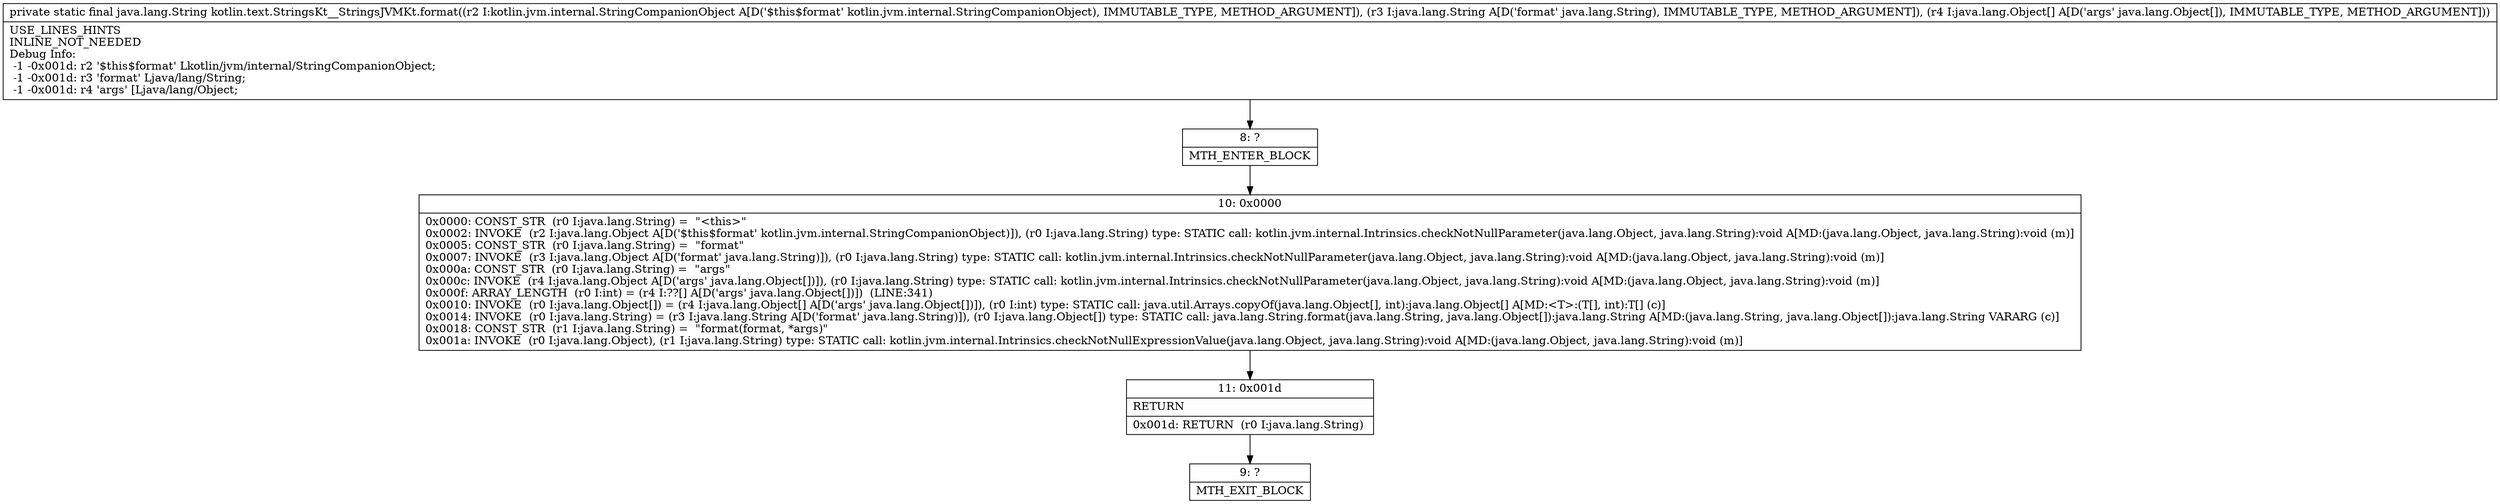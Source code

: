 digraph "CFG forkotlin.text.StringsKt__StringsJVMKt.format(Lkotlin\/jvm\/internal\/StringCompanionObject;Ljava\/lang\/String;[Ljava\/lang\/Object;)Ljava\/lang\/String;" {
Node_8 [shape=record,label="{8\:\ ?|MTH_ENTER_BLOCK\l}"];
Node_10 [shape=record,label="{10\:\ 0x0000|0x0000: CONST_STR  (r0 I:java.lang.String) =  \"\<this\>\" \l0x0002: INVOKE  (r2 I:java.lang.Object A[D('$this$format' kotlin.jvm.internal.StringCompanionObject)]), (r0 I:java.lang.String) type: STATIC call: kotlin.jvm.internal.Intrinsics.checkNotNullParameter(java.lang.Object, java.lang.String):void A[MD:(java.lang.Object, java.lang.String):void (m)]\l0x0005: CONST_STR  (r0 I:java.lang.String) =  \"format\" \l0x0007: INVOKE  (r3 I:java.lang.Object A[D('format' java.lang.String)]), (r0 I:java.lang.String) type: STATIC call: kotlin.jvm.internal.Intrinsics.checkNotNullParameter(java.lang.Object, java.lang.String):void A[MD:(java.lang.Object, java.lang.String):void (m)]\l0x000a: CONST_STR  (r0 I:java.lang.String) =  \"args\" \l0x000c: INVOKE  (r4 I:java.lang.Object A[D('args' java.lang.Object[])]), (r0 I:java.lang.String) type: STATIC call: kotlin.jvm.internal.Intrinsics.checkNotNullParameter(java.lang.Object, java.lang.String):void A[MD:(java.lang.Object, java.lang.String):void (m)]\l0x000f: ARRAY_LENGTH  (r0 I:int) = (r4 I:??[] A[D('args' java.lang.Object[])])  (LINE:341)\l0x0010: INVOKE  (r0 I:java.lang.Object[]) = (r4 I:java.lang.Object[] A[D('args' java.lang.Object[])]), (r0 I:int) type: STATIC call: java.util.Arrays.copyOf(java.lang.Object[], int):java.lang.Object[] A[MD:\<T\>:(T[], int):T[] (c)]\l0x0014: INVOKE  (r0 I:java.lang.String) = (r3 I:java.lang.String A[D('format' java.lang.String)]), (r0 I:java.lang.Object[]) type: STATIC call: java.lang.String.format(java.lang.String, java.lang.Object[]):java.lang.String A[MD:(java.lang.String, java.lang.Object[]):java.lang.String VARARG (c)]\l0x0018: CONST_STR  (r1 I:java.lang.String) =  \"format(format, *args)\" \l0x001a: INVOKE  (r0 I:java.lang.Object), (r1 I:java.lang.String) type: STATIC call: kotlin.jvm.internal.Intrinsics.checkNotNullExpressionValue(java.lang.Object, java.lang.String):void A[MD:(java.lang.Object, java.lang.String):void (m)]\l}"];
Node_11 [shape=record,label="{11\:\ 0x001d|RETURN\l|0x001d: RETURN  (r0 I:java.lang.String) \l}"];
Node_9 [shape=record,label="{9\:\ ?|MTH_EXIT_BLOCK\l}"];
MethodNode[shape=record,label="{private static final java.lang.String kotlin.text.StringsKt__StringsJVMKt.format((r2 I:kotlin.jvm.internal.StringCompanionObject A[D('$this$format' kotlin.jvm.internal.StringCompanionObject), IMMUTABLE_TYPE, METHOD_ARGUMENT]), (r3 I:java.lang.String A[D('format' java.lang.String), IMMUTABLE_TYPE, METHOD_ARGUMENT]), (r4 I:java.lang.Object[] A[D('args' java.lang.Object[]), IMMUTABLE_TYPE, METHOD_ARGUMENT]))  | USE_LINES_HINTS\lINLINE_NOT_NEEDED\lDebug Info:\l  \-1 \-0x001d: r2 '$this$format' Lkotlin\/jvm\/internal\/StringCompanionObject;\l  \-1 \-0x001d: r3 'format' Ljava\/lang\/String;\l  \-1 \-0x001d: r4 'args' [Ljava\/lang\/Object;\l}"];
MethodNode -> Node_8;Node_8 -> Node_10;
Node_10 -> Node_11;
Node_11 -> Node_9;
}

